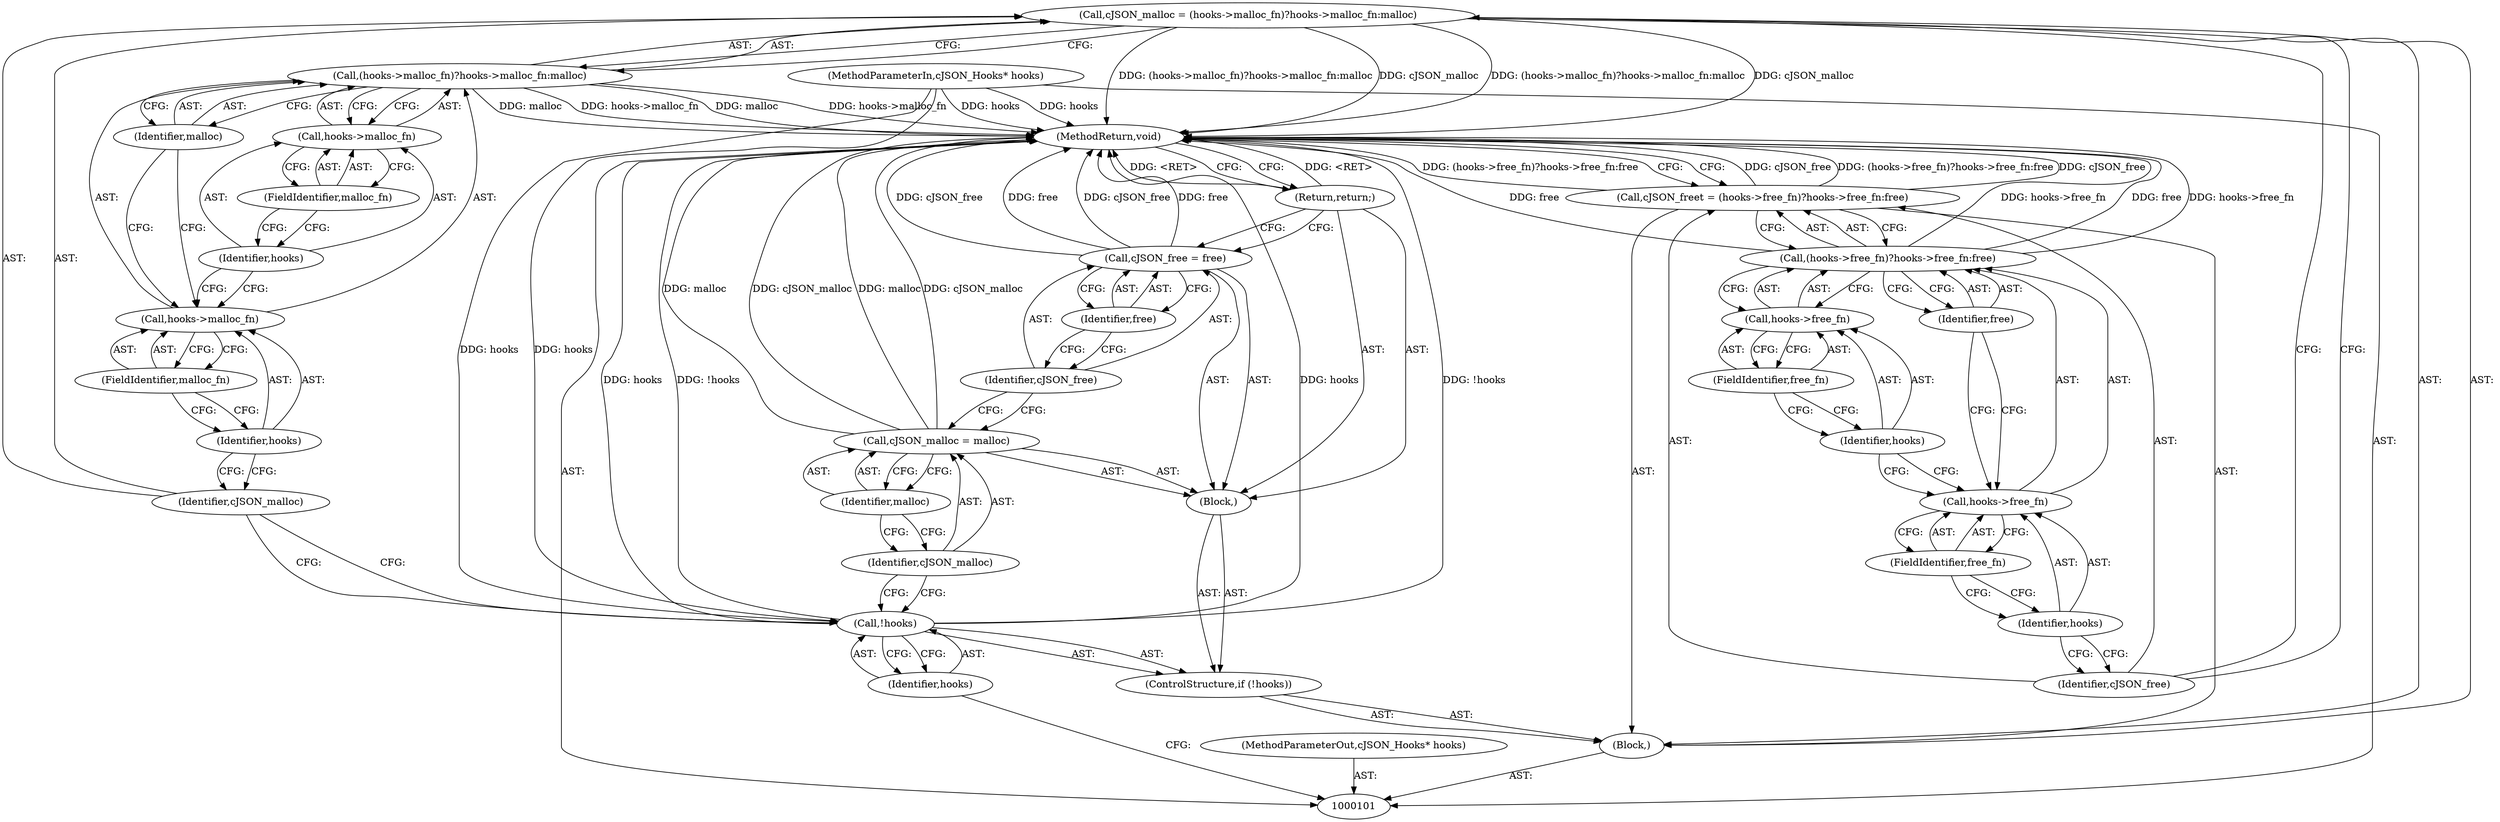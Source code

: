 digraph "0_iperf_91f2fa59e8ed80dfbf400add0164ee0e508e412a_32" {
"1000115" [label="(Call,cJSON_malloc = (hooks->malloc_fn)?hooks->malloc_fn:malloc)"];
"1000116" [label="(Identifier,cJSON_malloc)"];
"1000117" [label="(Call,(hooks->malloc_fn)?hooks->malloc_fn:malloc)"];
"1000118" [label="(Call,hooks->malloc_fn)"];
"1000119" [label="(Identifier,hooks)"];
"1000120" [label="(FieldIdentifier,malloc_fn)"];
"1000121" [label="(Call,hooks->malloc_fn)"];
"1000122" [label="(Identifier,hooks)"];
"1000123" [label="(FieldIdentifier,malloc_fn)"];
"1000124" [label="(Identifier,malloc)"];
"1000125" [label="(Call,cJSON_free\t = (hooks->free_fn)?hooks->free_fn:free)"];
"1000126" [label="(Identifier,cJSON_free)"];
"1000127" [label="(Call,(hooks->free_fn)?hooks->free_fn:free)"];
"1000128" [label="(Call,hooks->free_fn)"];
"1000129" [label="(Identifier,hooks)"];
"1000130" [label="(FieldIdentifier,free_fn)"];
"1000131" [label="(Call,hooks->free_fn)"];
"1000132" [label="(Identifier,hooks)"];
"1000133" [label="(FieldIdentifier,free_fn)"];
"1000134" [label="(Identifier,free)"];
"1000135" [label="(MethodReturn,void)"];
"1000102" [label="(MethodParameterIn,cJSON_Hooks* hooks)"];
"1000160" [label="(MethodParameterOut,cJSON_Hooks* hooks)"];
"1000103" [label="(Block,)"];
"1000107" [label="(Block,)"];
"1000104" [label="(ControlStructure,if (!hooks))"];
"1000105" [label="(Call,!hooks)"];
"1000106" [label="(Identifier,hooks)"];
"1000110" [label="(Identifier,malloc)"];
"1000108" [label="(Call,cJSON_malloc = malloc)"];
"1000109" [label="(Identifier,cJSON_malloc)"];
"1000113" [label="(Identifier,free)"];
"1000111" [label="(Call,cJSON_free = free)"];
"1000112" [label="(Identifier,cJSON_free)"];
"1000114" [label="(Return,return;)"];
"1000115" -> "1000103"  [label="AST: "];
"1000115" -> "1000117"  [label="CFG: "];
"1000116" -> "1000115"  [label="AST: "];
"1000117" -> "1000115"  [label="AST: "];
"1000126" -> "1000115"  [label="CFG: "];
"1000115" -> "1000135"  [label="DDG: (hooks->malloc_fn)?hooks->malloc_fn:malloc"];
"1000115" -> "1000135"  [label="DDG: cJSON_malloc"];
"1000116" -> "1000115"  [label="AST: "];
"1000116" -> "1000105"  [label="CFG: "];
"1000119" -> "1000116"  [label="CFG: "];
"1000117" -> "1000115"  [label="AST: "];
"1000117" -> "1000121"  [label="CFG: "];
"1000117" -> "1000124"  [label="CFG: "];
"1000118" -> "1000117"  [label="AST: "];
"1000121" -> "1000117"  [label="AST: "];
"1000124" -> "1000117"  [label="AST: "];
"1000115" -> "1000117"  [label="CFG: "];
"1000117" -> "1000135"  [label="DDG: hooks->malloc_fn"];
"1000117" -> "1000135"  [label="DDG: malloc"];
"1000118" -> "1000117"  [label="AST: "];
"1000118" -> "1000120"  [label="CFG: "];
"1000119" -> "1000118"  [label="AST: "];
"1000120" -> "1000118"  [label="AST: "];
"1000122" -> "1000118"  [label="CFG: "];
"1000124" -> "1000118"  [label="CFG: "];
"1000119" -> "1000118"  [label="AST: "];
"1000119" -> "1000116"  [label="CFG: "];
"1000120" -> "1000119"  [label="CFG: "];
"1000120" -> "1000118"  [label="AST: "];
"1000120" -> "1000119"  [label="CFG: "];
"1000118" -> "1000120"  [label="CFG: "];
"1000121" -> "1000117"  [label="AST: "];
"1000121" -> "1000123"  [label="CFG: "];
"1000122" -> "1000121"  [label="AST: "];
"1000123" -> "1000121"  [label="AST: "];
"1000117" -> "1000121"  [label="CFG: "];
"1000122" -> "1000121"  [label="AST: "];
"1000122" -> "1000118"  [label="CFG: "];
"1000123" -> "1000122"  [label="CFG: "];
"1000123" -> "1000121"  [label="AST: "];
"1000123" -> "1000122"  [label="CFG: "];
"1000121" -> "1000123"  [label="CFG: "];
"1000124" -> "1000117"  [label="AST: "];
"1000124" -> "1000118"  [label="CFG: "];
"1000117" -> "1000124"  [label="CFG: "];
"1000125" -> "1000103"  [label="AST: "];
"1000125" -> "1000127"  [label="CFG: "];
"1000126" -> "1000125"  [label="AST: "];
"1000127" -> "1000125"  [label="AST: "];
"1000135" -> "1000125"  [label="CFG: "];
"1000125" -> "1000135"  [label="DDG: cJSON_free"];
"1000125" -> "1000135"  [label="DDG: (hooks->free_fn)?hooks->free_fn:free"];
"1000126" -> "1000125"  [label="AST: "];
"1000126" -> "1000115"  [label="CFG: "];
"1000129" -> "1000126"  [label="CFG: "];
"1000127" -> "1000125"  [label="AST: "];
"1000127" -> "1000131"  [label="CFG: "];
"1000127" -> "1000134"  [label="CFG: "];
"1000128" -> "1000127"  [label="AST: "];
"1000131" -> "1000127"  [label="AST: "];
"1000134" -> "1000127"  [label="AST: "];
"1000125" -> "1000127"  [label="CFG: "];
"1000127" -> "1000135"  [label="DDG: free"];
"1000127" -> "1000135"  [label="DDG: hooks->free_fn"];
"1000128" -> "1000127"  [label="AST: "];
"1000128" -> "1000130"  [label="CFG: "];
"1000129" -> "1000128"  [label="AST: "];
"1000130" -> "1000128"  [label="AST: "];
"1000132" -> "1000128"  [label="CFG: "];
"1000134" -> "1000128"  [label="CFG: "];
"1000129" -> "1000128"  [label="AST: "];
"1000129" -> "1000126"  [label="CFG: "];
"1000130" -> "1000129"  [label="CFG: "];
"1000130" -> "1000128"  [label="AST: "];
"1000130" -> "1000129"  [label="CFG: "];
"1000128" -> "1000130"  [label="CFG: "];
"1000131" -> "1000127"  [label="AST: "];
"1000131" -> "1000133"  [label="CFG: "];
"1000132" -> "1000131"  [label="AST: "];
"1000133" -> "1000131"  [label="AST: "];
"1000127" -> "1000131"  [label="CFG: "];
"1000132" -> "1000131"  [label="AST: "];
"1000132" -> "1000128"  [label="CFG: "];
"1000133" -> "1000132"  [label="CFG: "];
"1000133" -> "1000131"  [label="AST: "];
"1000133" -> "1000132"  [label="CFG: "];
"1000131" -> "1000133"  [label="CFG: "];
"1000134" -> "1000127"  [label="AST: "];
"1000134" -> "1000128"  [label="CFG: "];
"1000127" -> "1000134"  [label="CFG: "];
"1000135" -> "1000101"  [label="AST: "];
"1000135" -> "1000114"  [label="CFG: "];
"1000135" -> "1000125"  [label="CFG: "];
"1000115" -> "1000135"  [label="DDG: (hooks->malloc_fn)?hooks->malloc_fn:malloc"];
"1000115" -> "1000135"  [label="DDG: cJSON_malloc"];
"1000125" -> "1000135"  [label="DDG: cJSON_free"];
"1000125" -> "1000135"  [label="DDG: (hooks->free_fn)?hooks->free_fn:free"];
"1000105" -> "1000135"  [label="DDG: !hooks"];
"1000105" -> "1000135"  [label="DDG: hooks"];
"1000127" -> "1000135"  [label="DDG: free"];
"1000127" -> "1000135"  [label="DDG: hooks->free_fn"];
"1000117" -> "1000135"  [label="DDG: hooks->malloc_fn"];
"1000117" -> "1000135"  [label="DDG: malloc"];
"1000102" -> "1000135"  [label="DDG: hooks"];
"1000111" -> "1000135"  [label="DDG: cJSON_free"];
"1000111" -> "1000135"  [label="DDG: free"];
"1000108" -> "1000135"  [label="DDG: malloc"];
"1000108" -> "1000135"  [label="DDG: cJSON_malloc"];
"1000114" -> "1000135"  [label="DDG: <RET>"];
"1000102" -> "1000101"  [label="AST: "];
"1000102" -> "1000135"  [label="DDG: hooks"];
"1000102" -> "1000105"  [label="DDG: hooks"];
"1000160" -> "1000101"  [label="AST: "];
"1000103" -> "1000101"  [label="AST: "];
"1000104" -> "1000103"  [label="AST: "];
"1000115" -> "1000103"  [label="AST: "];
"1000125" -> "1000103"  [label="AST: "];
"1000107" -> "1000104"  [label="AST: "];
"1000108" -> "1000107"  [label="AST: "];
"1000111" -> "1000107"  [label="AST: "];
"1000114" -> "1000107"  [label="AST: "];
"1000104" -> "1000103"  [label="AST: "];
"1000105" -> "1000104"  [label="AST: "];
"1000107" -> "1000104"  [label="AST: "];
"1000105" -> "1000104"  [label="AST: "];
"1000105" -> "1000106"  [label="CFG: "];
"1000106" -> "1000105"  [label="AST: "];
"1000109" -> "1000105"  [label="CFG: "];
"1000116" -> "1000105"  [label="CFG: "];
"1000105" -> "1000135"  [label="DDG: !hooks"];
"1000105" -> "1000135"  [label="DDG: hooks"];
"1000102" -> "1000105"  [label="DDG: hooks"];
"1000106" -> "1000105"  [label="AST: "];
"1000106" -> "1000101"  [label="CFG: "];
"1000105" -> "1000106"  [label="CFG: "];
"1000110" -> "1000108"  [label="AST: "];
"1000110" -> "1000109"  [label="CFG: "];
"1000108" -> "1000110"  [label="CFG: "];
"1000108" -> "1000107"  [label="AST: "];
"1000108" -> "1000110"  [label="CFG: "];
"1000109" -> "1000108"  [label="AST: "];
"1000110" -> "1000108"  [label="AST: "];
"1000112" -> "1000108"  [label="CFG: "];
"1000108" -> "1000135"  [label="DDG: malloc"];
"1000108" -> "1000135"  [label="DDG: cJSON_malloc"];
"1000109" -> "1000108"  [label="AST: "];
"1000109" -> "1000105"  [label="CFG: "];
"1000110" -> "1000109"  [label="CFG: "];
"1000113" -> "1000111"  [label="AST: "];
"1000113" -> "1000112"  [label="CFG: "];
"1000111" -> "1000113"  [label="CFG: "];
"1000111" -> "1000107"  [label="AST: "];
"1000111" -> "1000113"  [label="CFG: "];
"1000112" -> "1000111"  [label="AST: "];
"1000113" -> "1000111"  [label="AST: "];
"1000114" -> "1000111"  [label="CFG: "];
"1000111" -> "1000135"  [label="DDG: cJSON_free"];
"1000111" -> "1000135"  [label="DDG: free"];
"1000112" -> "1000111"  [label="AST: "];
"1000112" -> "1000108"  [label="CFG: "];
"1000113" -> "1000112"  [label="CFG: "];
"1000114" -> "1000107"  [label="AST: "];
"1000114" -> "1000111"  [label="CFG: "];
"1000135" -> "1000114"  [label="CFG: "];
"1000114" -> "1000135"  [label="DDG: <RET>"];
}
